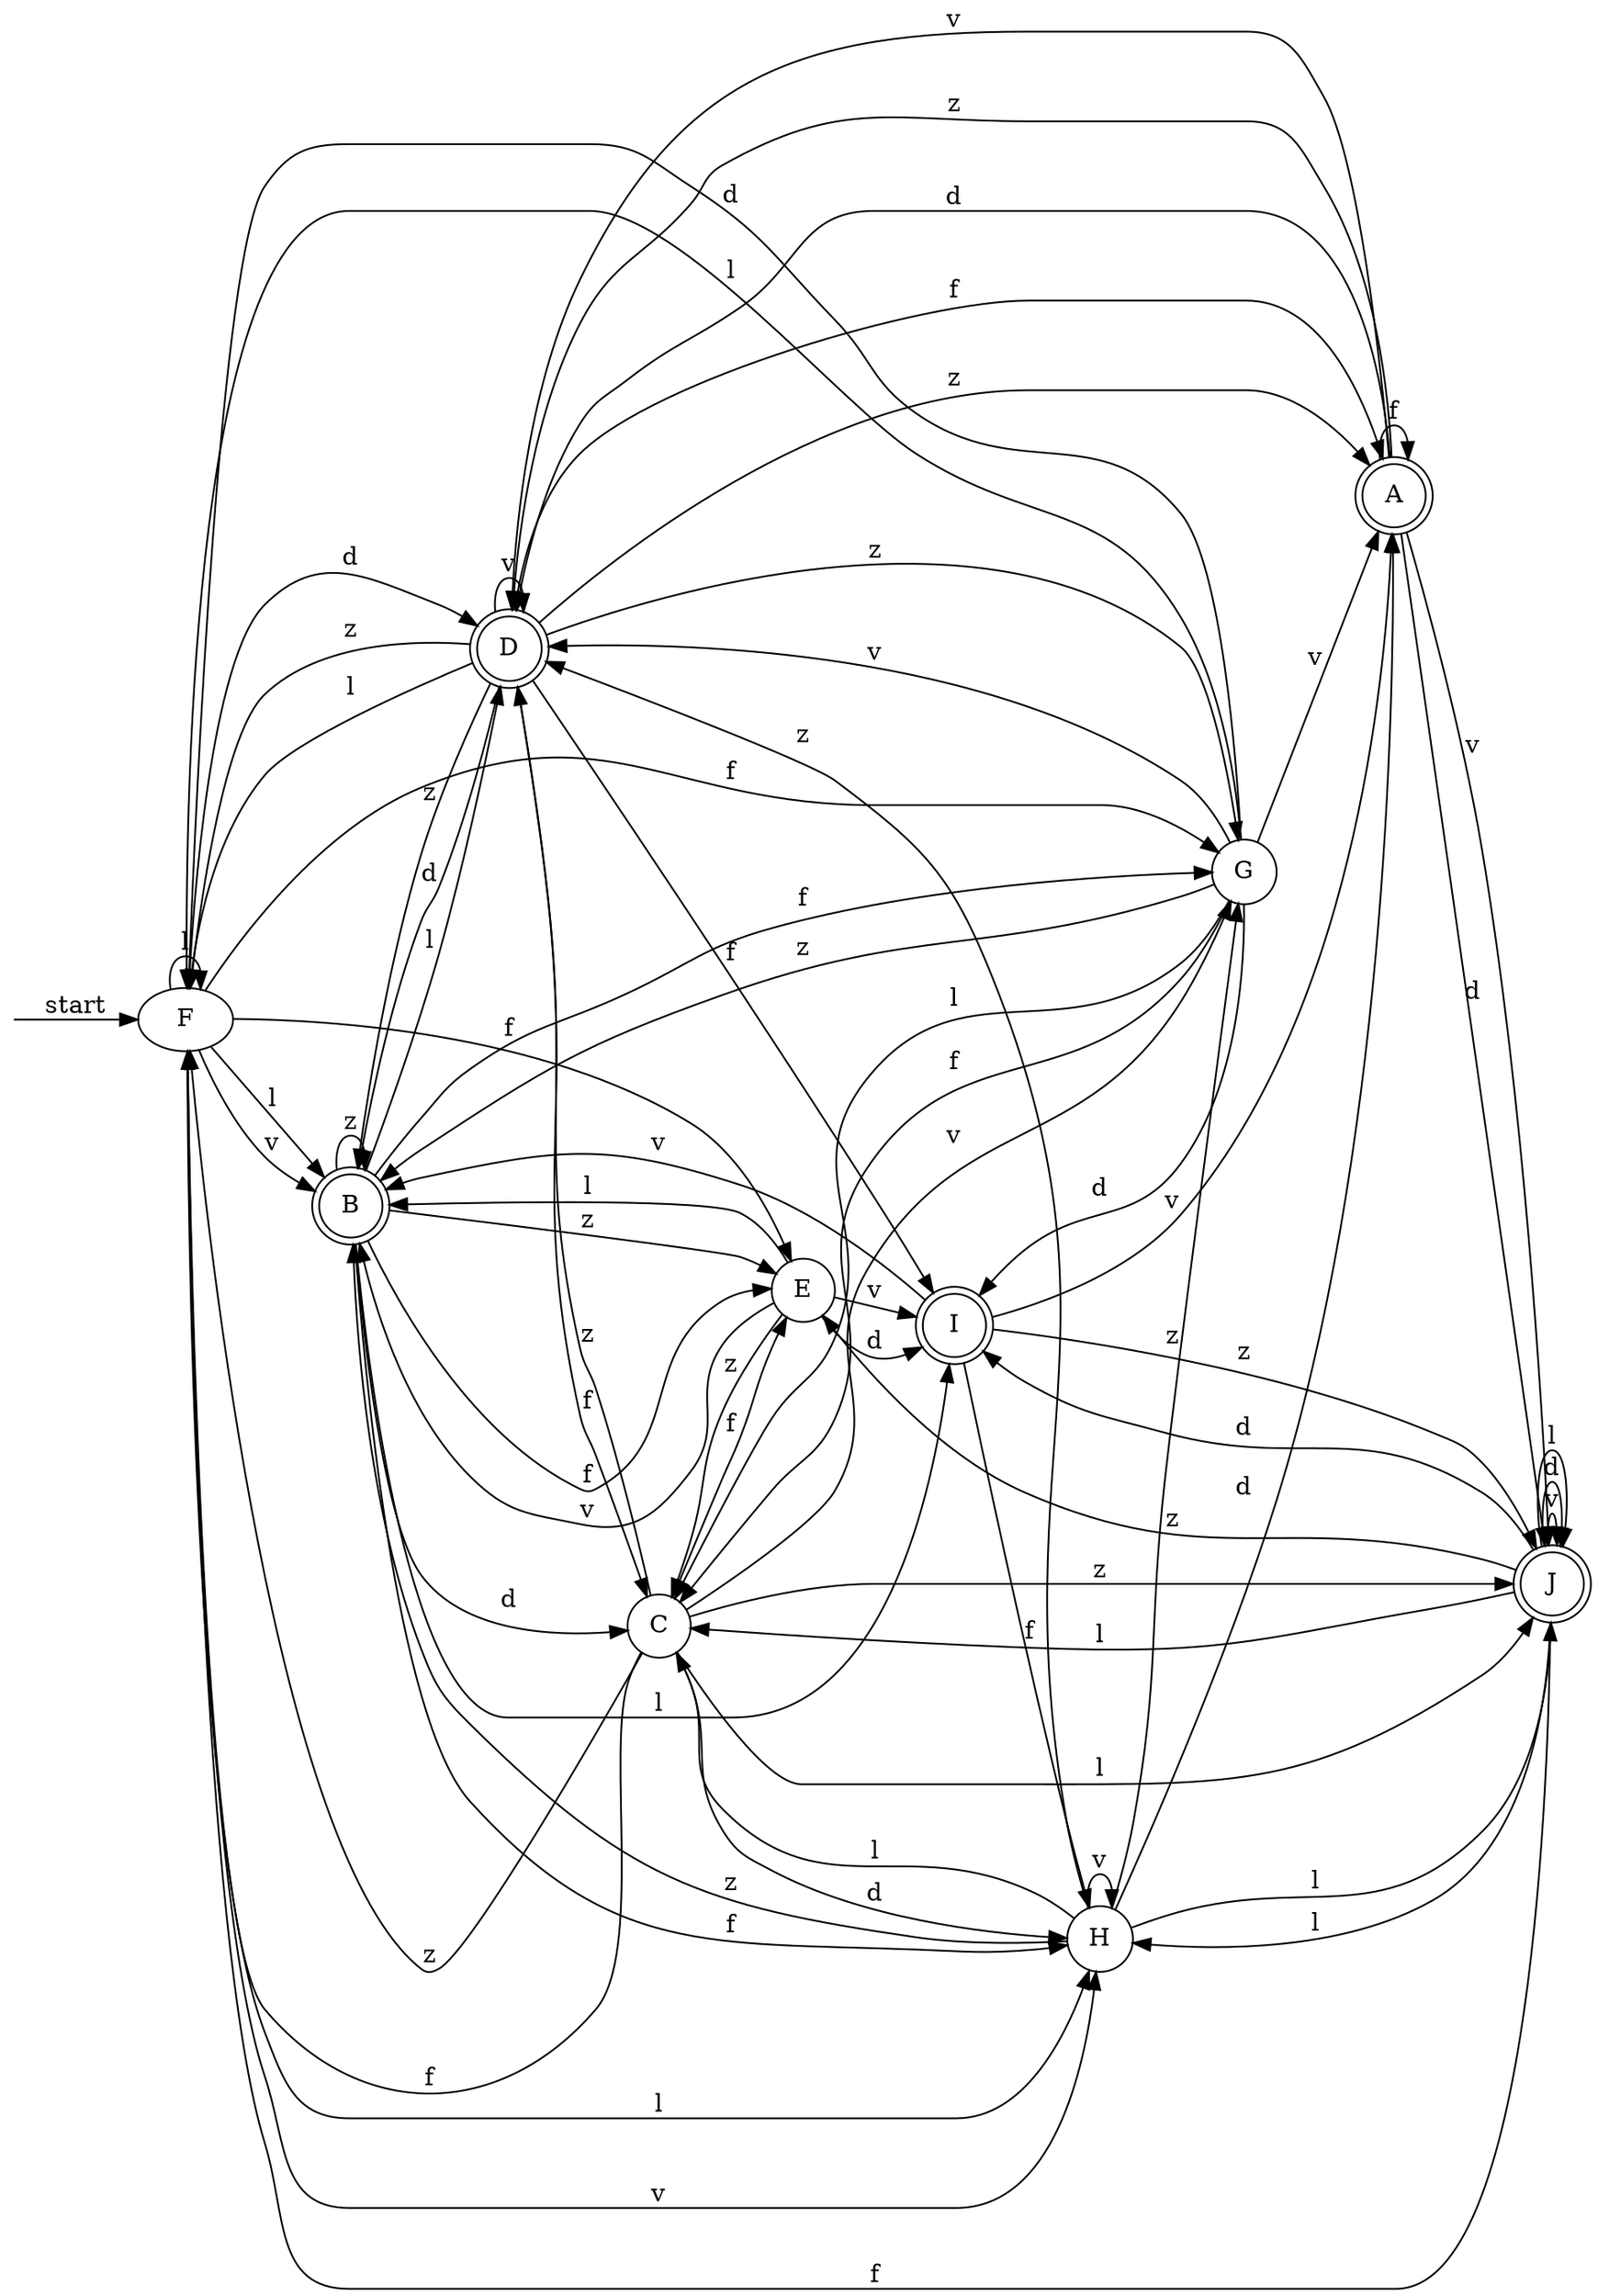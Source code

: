digraph nfa {
    rankdir = LR;
    __start [style = invis, shape = point];
    __start -> "F" [ label = "start" ];
    node [shape = doublecircle]; "B" "D" "A" "J" "I"
    node [shape = circle];
    "D" -> "D" [ label = "v" ];
    "H" -> "D" [ label = "z" ];
    "H" -> "B" [ label = "z" ];
    "H" -> "G" [ label = "z" ];
    "D" -> "A" [ label = "f" ];
    "D" -> "C" [ label = "f" ];
    "D" -> "I" [ label = "f" ];
    "F" -> "D" [ label = "d" ];
    "F" -> "F" [ label = "l" ];
    "F" -> "B" [ label = "l" ];
    "F" -> "H" [ label = "l" ];
    "E" -> "B" [ label = "l" ];
    "G" -> "B" [ label = "z" ];
    "C" -> "E" [ label = "f" ];
    "C" -> "F" [ label = "f" ];
    "A" -> "A" [ label = "f" ];
    "G" -> "F" [ label = "d" ];
    "G" -> "I" [ label = "d" ];
    "I" -> "H" [ label = "f" ];
    "H" -> "H" [ label = "v" ];
    "D" -> "A" [ label = "z" ];
    "D" -> "G" [ label = "z" ];
    "D" -> "F" [ label = "z" ];
    "D" -> "B" [ label = "z" ];
    "J" -> "J" [ label = "v" ];
    "J" -> "J" [ label = "d" ];
    "J" -> "I" [ label = "d" ];
    "H" -> "C" [ label = "l" ];
    "H" -> "J" [ label = "l" ];
    "A" -> "D" [ label = "v" ];
    "A" -> "J" [ label = "v" ];
    "J" -> "E" [ label = "z" ];
    "F" -> "H" [ label = "v" ];
    "F" -> "B" [ label = "v" ];
    "E" -> "C" [ label = "z" ];
    "I" -> "A" [ label = "v" ];
    "I" -> "B" [ label = "v" ];
    "G" -> "F" [ label = "l" ];
    "G" -> "C" [ label = "l" ];
    "J" -> "F" [ label = "f" ];
    "H" -> "A" [ label = "d" ];
    "D" -> "B" [ label = "d" ];
    "F" -> "E" [ label = "f" ];
    "F" -> "G" [ label = "f" ];
    "B" -> "I" [ label = "l" ];
    "B" -> "D" [ label = "l" ];
    "E" -> "I" [ label = "d" ];
    "C" -> "D" [ label = "z" ];
    "C" -> "J" [ label = "z" ];
    "C" -> "F" [ label = "z" ];
    "B" -> "C" [ label = "d" ];
    "B" -> "E" [ label = "z" ];
    "B" -> "B" [ label = "z" ];
    "A" -> "D" [ label = "z" ];
    "C" -> "J" [ label = "l" ];
    "G" -> "D" [ label = "v" ];
    "G" -> "A" [ label = "v" ];
    "J" -> "H" [ label = "l" ];
    "J" -> "C" [ label = "l" ];
    "J" -> "J" [ label = "l" ];
    "B" -> "G" [ label = "f" ];
    "B" -> "E" [ label = "f" ];
    "B" -> "H" [ label = "f" ];
    "A" -> "D" [ label = "d" ];
    "A" -> "J" [ label = "d" ];
    "G" -> "C" [ label = "f" ];
    "I" -> "J" [ label = "z" ];
    "E" -> "I" [ label = "v" ];
    "E" -> "B" [ label = "v" ];
    "C" -> "G" [ label = "v" ];
    "D" -> "F" [ label = "l" ];
    "C" -> "H" [ label = "d" ];
}
